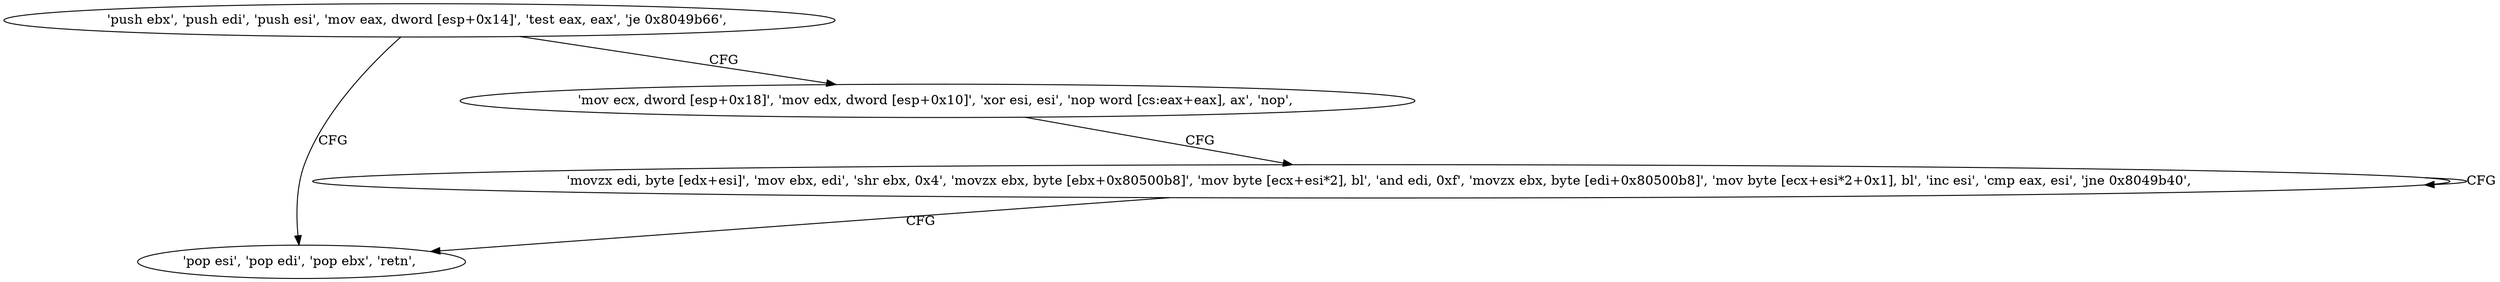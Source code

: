 digraph "func" {
"134519584" [label = "'push ebx', 'push edi', 'push esi', 'mov eax, dword [esp+0x14]', 'test eax, eax', 'je 0x8049b66', " ]
"134519654" [label = "'pop esi', 'pop edi', 'pop ebx', 'retn', " ]
"134519595" [label = "'mov ecx, dword [esp+0x18]', 'mov edx, dword [esp+0x10]', 'xor esi, esi', 'nop word [cs:eax+eax], ax', 'nop', " ]
"134519616" [label = "'movzx edi, byte [edx+esi]', 'mov ebx, edi', 'shr ebx, 0x4', 'movzx ebx, byte [ebx+0x80500b8]', 'mov byte [ecx+esi*2], bl', 'and edi, 0xf', 'movzx ebx, byte [edi+0x80500b8]', 'mov byte [ecx+esi*2+0x1], bl', 'inc esi', 'cmp eax, esi', 'jne 0x8049b40', " ]
"134519584" -> "134519654" [ label = "CFG" ]
"134519584" -> "134519595" [ label = "CFG" ]
"134519595" -> "134519616" [ label = "CFG" ]
"134519616" -> "134519616" [ label = "CFG" ]
"134519616" -> "134519654" [ label = "CFG" ]
}
